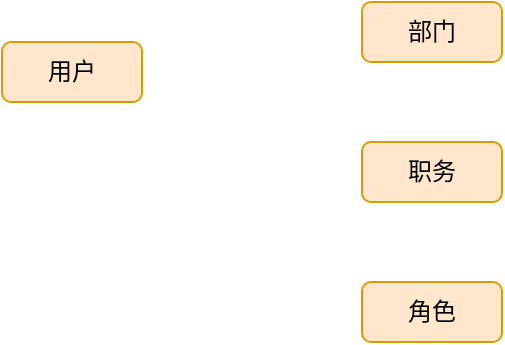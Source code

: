 <mxfile version="28.0.6">
  <diagram name="第 1 页" id="W-fDe8emkCAVPKUDYQbM">
    <mxGraphModel dx="1426" dy="743" grid="1" gridSize="10" guides="1" tooltips="1" connect="1" arrows="1" fold="1" page="1" pageScale="1" pageWidth="827" pageHeight="1169" math="0" shadow="0">
      <root>
        <mxCell id="0" />
        <mxCell id="1" parent="0" />
        <mxCell id="Fa9SJefxMboqEr4pW7fy-1" value="用户" style="rounded=1;whiteSpace=wrap;html=1;fillColor=#ffe6cc;strokeColor=#d79b00;" parent="1" vertex="1">
          <mxGeometry x="110" y="440" width="70" height="30" as="geometry" />
        </mxCell>
        <mxCell id="T-lULtYK8KFaJdvM1O1u-1" value="部门" style="rounded=1;whiteSpace=wrap;html=1;fillColor=#ffe6cc;strokeColor=#d79b00;" vertex="1" parent="1">
          <mxGeometry x="290" y="420" width="70" height="30" as="geometry" />
        </mxCell>
        <mxCell id="T-lULtYK8KFaJdvM1O1u-2" value="职务" style="rounded=1;whiteSpace=wrap;html=1;fillColor=#ffe6cc;strokeColor=#d79b00;" vertex="1" parent="1">
          <mxGeometry x="290" y="490" width="70" height="30" as="geometry" />
        </mxCell>
        <mxCell id="T-lULtYK8KFaJdvM1O1u-3" value="角色" style="rounded=1;whiteSpace=wrap;html=1;fillColor=#ffe6cc;strokeColor=#d79b00;" vertex="1" parent="1">
          <mxGeometry x="290" y="560" width="70" height="30" as="geometry" />
        </mxCell>
      </root>
    </mxGraphModel>
  </diagram>
</mxfile>

